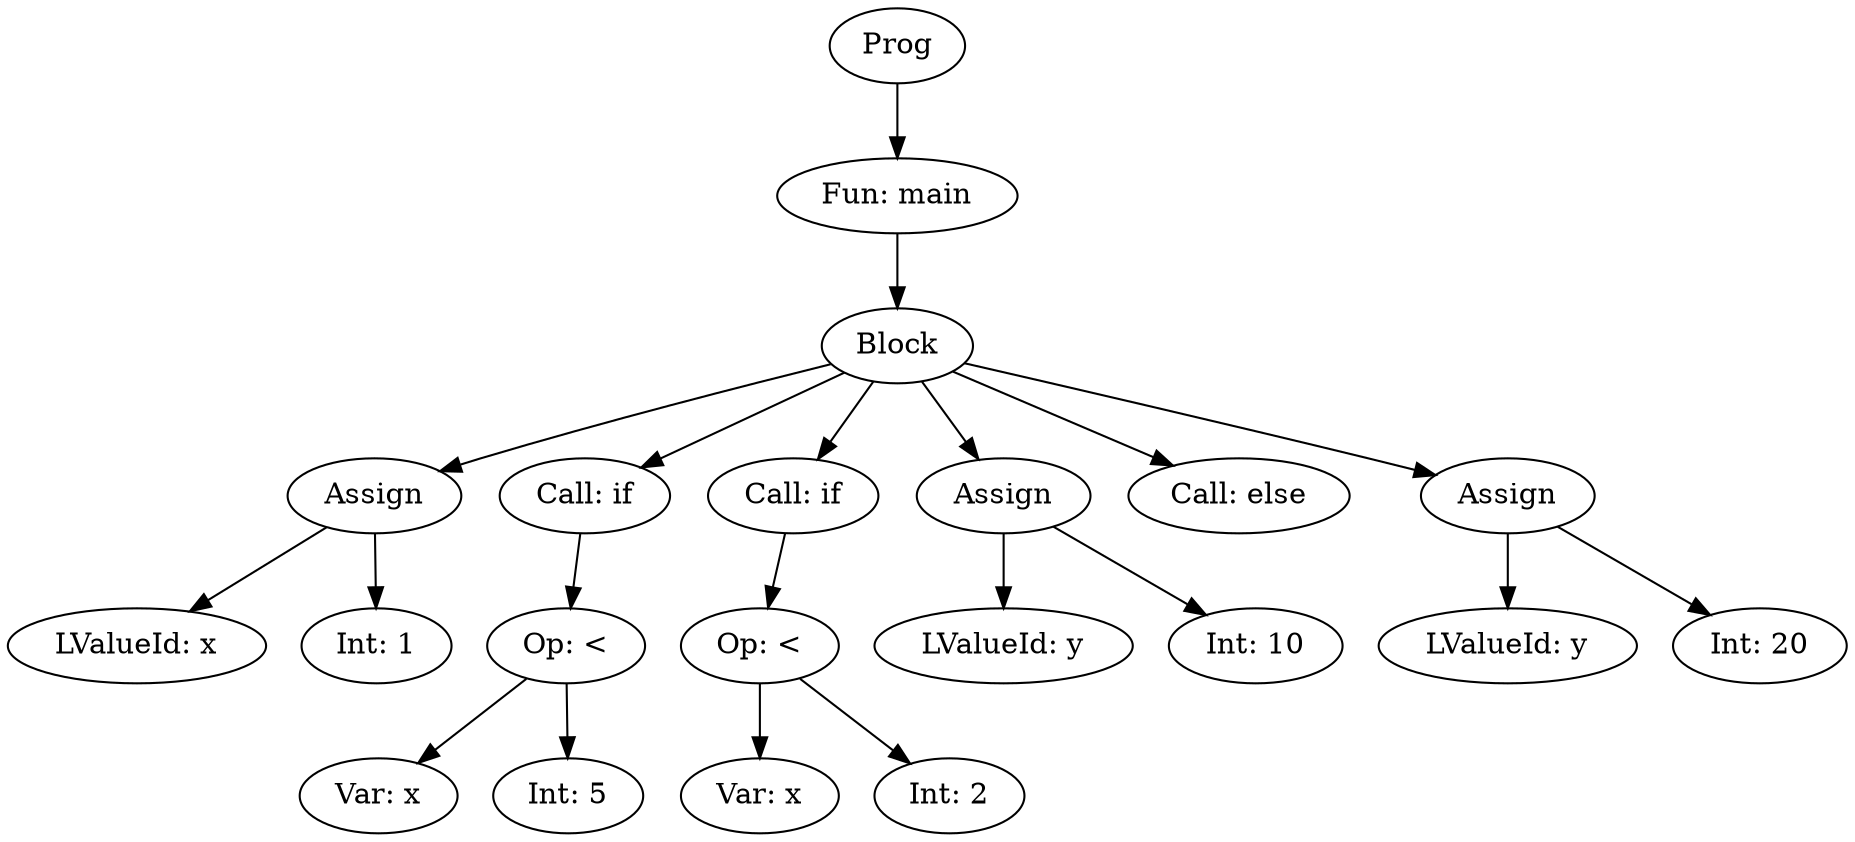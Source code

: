 digraph AST {
"Prog966808741" [label="Prog"];
"Fun242481580" [label="Fun: main"];
"Prog966808741" -> "Fun242481580";
"CmdBlock1627800613" [label="Block"];
"Fun242481580" -> "CmdBlock1627800613";
"CmdAssign2065530879" [label="Assign"];
"CmdBlock1627800613" -> "CmdAssign2065530879";
"LValueId697960108" [label="LValueId: x"];
"CmdAssign2065530879" -> "LValueId697960108";
"ExpInt943010986" [label="Int: 1"];
"CmdAssign2065530879" -> "ExpInt943010986";
"CmdCall1744347043" [label="Call: if"];
"CmdBlock1627800613" -> "CmdCall1744347043";
"ExpBinOp1254526270" [label="Op: <"];
"CmdCall1744347043" -> "ExpBinOp1254526270";
"ExpVar662441761" [label="Var: x"];
"ExpBinOp1254526270" -> "ExpVar662441761";
"ExpInt1618212626" [label="Int: 5"];
"ExpBinOp1254526270" -> "ExpInt1618212626";
"CmdCall1129670968" [label="Call: if"];
"CmdBlock1627800613" -> "CmdCall1129670968";
"ExpBinOp1023714065" [label="Op: <"];
"CmdCall1129670968" -> "ExpBinOp1023714065";
"ExpVar2051450519" [label="Var: x"];
"ExpBinOp1023714065" -> "ExpVar2051450519";
"ExpInt99747242" [label="Int: 2"];
"ExpBinOp1023714065" -> "ExpInt99747242";
"CmdAssign1837543557" [label="Assign"];
"CmdBlock1627800613" -> "CmdAssign1837543557";
"LValueId1971489295" [label="LValueId: y"];
"CmdAssign1837543557" -> "LValueId1971489295";
"ExpInt985655350" [label="Int: 10"];
"CmdAssign1837543557" -> "ExpInt985655350";
"CmdCall804611486" [label="Call: else"];
"CmdBlock1627800613" -> "CmdCall804611486";
"CmdAssign2008017533" [label="Assign"];
"CmdBlock1627800613" -> "CmdAssign2008017533";
"LValueId370988149" [label="LValueId: y"];
"CmdAssign2008017533" -> "LValueId370988149";
"ExpInt1395089624" [label="Int: 20"];
"CmdAssign2008017533" -> "ExpInt1395089624";
}
